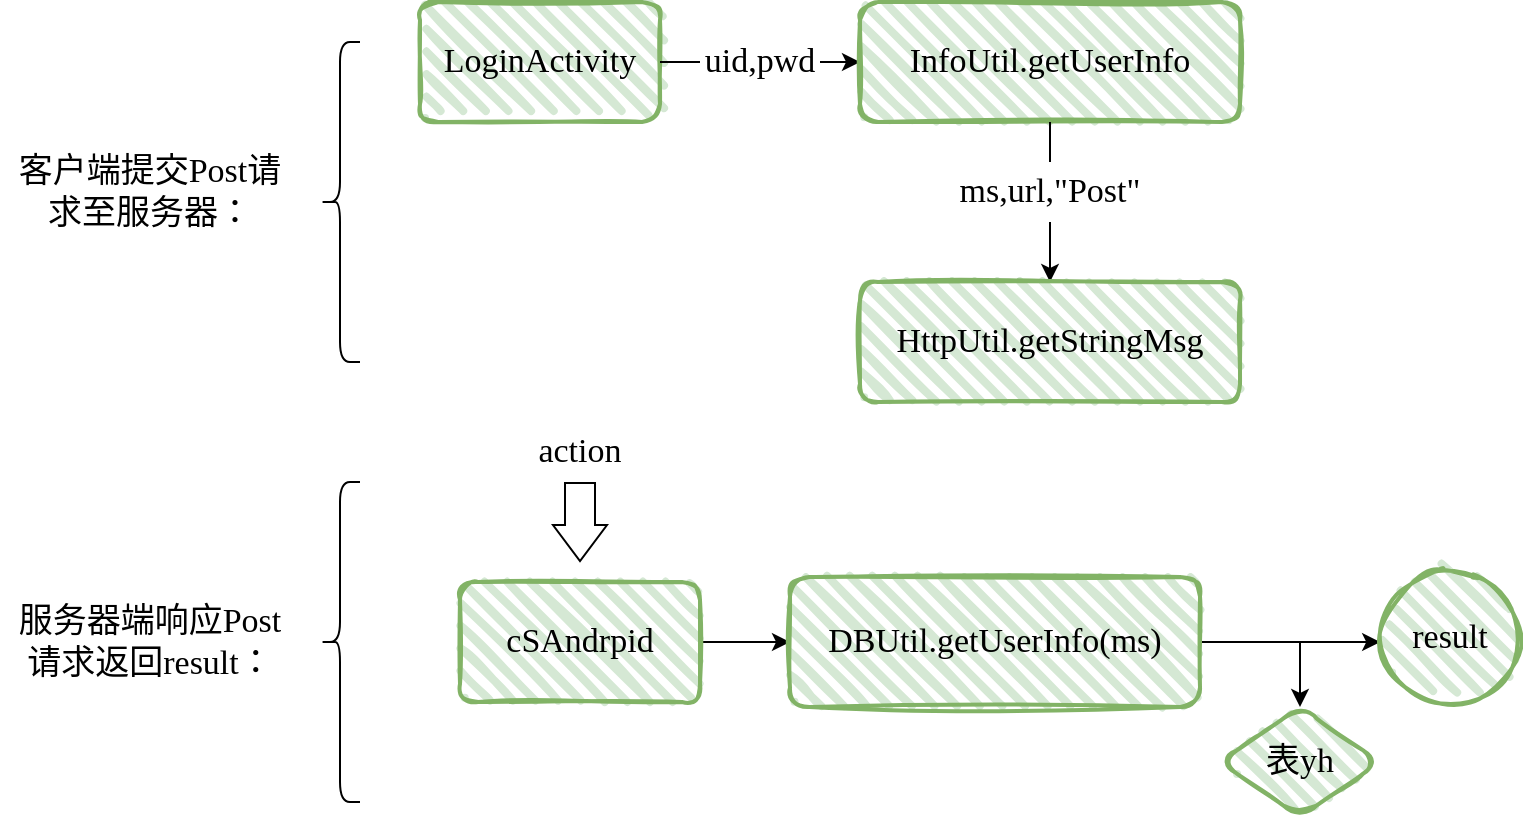 <mxfile version="20.8.3" type="github"><diagram id="WiKYfF8gWWibdsrjbeHl" name="第 1 页"><mxGraphModel dx="794" dy="436" grid="1" gridSize="10" guides="1" tooltips="1" connect="1" arrows="1" fold="1" page="1" pageScale="1" pageWidth="827" pageHeight="1169" math="0" shadow="0"><root><mxCell id="0"/><mxCell id="1" parent="0"/><mxCell id="PpHTgQDaRhprzFECB-Wl-10" value="" style="edgeStyle=orthogonalEdgeStyle;rounded=0;orthogonalLoop=1;jettySize=auto;html=1;fontFamily=Comic Sans MS;fontSize=17;startArrow=none;" edge="1" parent="1" source="PpHTgQDaRhprzFECB-Wl-15" target="PpHTgQDaRhprzFECB-Wl-9"><mxGeometry relative="1" as="geometry"><Array as="points"><mxPoint x="410" y="200"/><mxPoint x="410" y="200"/></Array></mxGeometry></mxCell><mxCell id="PpHTgQDaRhprzFECB-Wl-6" value="LoginActivity" style="rounded=1;whiteSpace=wrap;html=1;strokeWidth=2;fillWeight=4;hachureGap=8;hachureAngle=45;fillColor=#d5e8d4;sketch=1;strokeColor=#82b366;fontFamily=Comic Sans MS;fontSize=17;" vertex="1" parent="1"><mxGeometry x="240" y="170" width="120" height="60" as="geometry"/></mxCell><mxCell id="PpHTgQDaRhprzFECB-Wl-8" value="客户端提交Post请求至服务器：" style="text;html=1;strokeColor=none;fillColor=none;align=center;verticalAlign=middle;whiteSpace=wrap;rounded=0;fontFamily=Comic Sans MS;fontSize=17;" vertex="1" parent="1"><mxGeometry x="30" y="230" width="150" height="70" as="geometry"/></mxCell><mxCell id="PpHTgQDaRhprzFECB-Wl-19" value="" style="edgeStyle=orthogonalEdgeStyle;rounded=0;orthogonalLoop=1;jettySize=auto;html=1;fontFamily=Comic Sans MS;fontSize=17;startArrow=none;" edge="1" parent="1" source="PpHTgQDaRhprzFECB-Wl-21" target="PpHTgQDaRhprzFECB-Wl-18"><mxGeometry relative="1" as="geometry"/></mxCell><mxCell id="PpHTgQDaRhprzFECB-Wl-9" value="InfoUtil.getUserInfo" style="rounded=1;whiteSpace=wrap;html=1;strokeWidth=2;fillWeight=4;hachureGap=8;hachureAngle=45;fillColor=#d5e8d4;sketch=1;strokeColor=#82b366;fontFamily=Comic Sans MS;fontSize=17;" vertex="1" parent="1"><mxGeometry x="460" y="170" width="190" height="60" as="geometry"/></mxCell><mxCell id="PpHTgQDaRhprzFECB-Wl-14" value="" style="edgeStyle=orthogonalEdgeStyle;rounded=0;orthogonalLoop=1;jettySize=auto;html=1;fontFamily=Comic Sans MS;fontSize=17;endArrow=none;" edge="1" parent="1" source="PpHTgQDaRhprzFECB-Wl-6" target="PpHTgQDaRhprzFECB-Wl-15"><mxGeometry relative="1" as="geometry"><mxPoint x="360" y="200" as="sourcePoint"/><mxPoint x="470" y="200" as="targetPoint"/><Array as="points"/></mxGeometry></mxCell><mxCell id="PpHTgQDaRhprzFECB-Wl-15" value="uid,pwd" style="text;html=1;strokeColor=none;fillColor=none;align=center;verticalAlign=middle;whiteSpace=wrap;rounded=0;fontFamily=Comic Sans MS;fontSize=17;" vertex="1" parent="1"><mxGeometry x="380" y="185" width="60" height="30" as="geometry"/></mxCell><mxCell id="PpHTgQDaRhprzFECB-Wl-18" value="HttpUtil.getStringMsg" style="rounded=1;whiteSpace=wrap;html=1;strokeWidth=2;fillWeight=4;hachureGap=8;hachureAngle=45;fillColor=#d5e8d4;sketch=1;strokeColor=#82b366;fontFamily=Comic Sans MS;fontSize=17;" vertex="1" parent="1"><mxGeometry x="460" y="310" width="190" height="60" as="geometry"/></mxCell><mxCell id="PpHTgQDaRhprzFECB-Wl-22" value="" style="edgeStyle=orthogonalEdgeStyle;rounded=0;orthogonalLoop=1;jettySize=auto;html=1;fontFamily=Comic Sans MS;fontSize=17;endArrow=none;" edge="1" parent="1" source="PpHTgQDaRhprzFECB-Wl-9" target="PpHTgQDaRhprzFECB-Wl-21"><mxGeometry relative="1" as="geometry"><mxPoint x="555" y="230" as="sourcePoint"/><mxPoint x="555" y="310" as="targetPoint"/></mxGeometry></mxCell><mxCell id="PpHTgQDaRhprzFECB-Wl-21" value="ms,url,&quot;Post&quot;" style="text;html=1;strokeColor=none;fillColor=none;align=center;verticalAlign=middle;whiteSpace=wrap;rounded=0;fontFamily=Comic Sans MS;fontSize=17;" vertex="1" parent="1"><mxGeometry x="525" y="250" width="60" height="30" as="geometry"/></mxCell><mxCell id="PpHTgQDaRhprzFECB-Wl-23" value="" style="shape=curlyBracket;whiteSpace=wrap;html=1;rounded=1;labelPosition=left;verticalLabelPosition=middle;align=right;verticalAlign=middle;fontFamily=Comic Sans MS;fontSize=17;fillColor=#F3FF87;" vertex="1" parent="1"><mxGeometry x="190" y="190" width="20" height="160" as="geometry"/></mxCell><mxCell id="PpHTgQDaRhprzFECB-Wl-25" value="服务器端响应Post请求返回result：" style="text;html=1;strokeColor=none;fillColor=none;align=center;verticalAlign=middle;whiteSpace=wrap;rounded=0;fontFamily=Comic Sans MS;fontSize=17;" vertex="1" parent="1"><mxGeometry x="30" y="455" width="150" height="70" as="geometry"/></mxCell><mxCell id="PpHTgQDaRhprzFECB-Wl-26" value="" style="shape=curlyBracket;whiteSpace=wrap;html=1;rounded=1;labelPosition=left;verticalLabelPosition=middle;align=right;verticalAlign=middle;fontFamily=Comic Sans MS;fontSize=17;fillColor=#F3FF87;" vertex="1" parent="1"><mxGeometry x="190" y="410" width="20" height="160" as="geometry"/></mxCell><mxCell id="PpHTgQDaRhprzFECB-Wl-31" value="" style="edgeStyle=orthogonalEdgeStyle;rounded=0;orthogonalLoop=1;jettySize=auto;html=1;fontFamily=Comic Sans MS;fontSize=17;" edge="1" parent="1" source="PpHTgQDaRhprzFECB-Wl-27" target="PpHTgQDaRhprzFECB-Wl-30"><mxGeometry relative="1" as="geometry"/></mxCell><mxCell id="PpHTgQDaRhprzFECB-Wl-27" value="cSAndrpid" style="rounded=1;whiteSpace=wrap;html=1;strokeWidth=2;fillWeight=4;hachureGap=8;hachureAngle=45;fillColor=#d5e8d4;sketch=1;strokeColor=#82b366;fontFamily=Comic Sans MS;fontSize=17;" vertex="1" parent="1"><mxGeometry x="260" y="460" width="120" height="60" as="geometry"/></mxCell><mxCell id="PpHTgQDaRhprzFECB-Wl-28" value="" style="shape=flexArrow;endArrow=classic;html=1;rounded=0;fontFamily=Comic Sans MS;fontSize=17;endWidth=11;endSize=5.67;width=15;" edge="1" parent="1"><mxGeometry width="50" height="50" relative="1" as="geometry"><mxPoint x="320" y="410" as="sourcePoint"/><mxPoint x="320" y="450" as="targetPoint"/><Array as="points"/></mxGeometry></mxCell><mxCell id="PpHTgQDaRhprzFECB-Wl-34" value="" style="edgeStyle=orthogonalEdgeStyle;rounded=0;orthogonalLoop=1;jettySize=auto;html=1;fontFamily=Comic Sans MS;fontSize=17;verticalAlign=middle;" edge="1" parent="1" source="PpHTgQDaRhprzFECB-Wl-30" target="PpHTgQDaRhprzFECB-Wl-33"><mxGeometry relative="1" as="geometry"><Array as="points"><mxPoint x="690" y="490"/><mxPoint x="690" y="490"/></Array></mxGeometry></mxCell><mxCell id="PpHTgQDaRhprzFECB-Wl-40" style="edgeStyle=orthogonalEdgeStyle;rounded=0;orthogonalLoop=1;jettySize=auto;html=1;exitX=1;exitY=0.5;exitDx=0;exitDy=0;fontFamily=Comic Sans MS;fontSize=17;entryX=0.5;entryY=0;entryDx=0;entryDy=0;" edge="1" parent="1" source="PpHTgQDaRhprzFECB-Wl-30" target="PpHTgQDaRhprzFECB-Wl-41"><mxGeometry relative="1" as="geometry"><mxPoint x="690" y="540" as="targetPoint"/></mxGeometry></mxCell><mxCell id="PpHTgQDaRhprzFECB-Wl-30" value="DBUtil.getUserInfo(ms)" style="rounded=1;whiteSpace=wrap;html=1;strokeWidth=2;fillWeight=4;hachureGap=8;hachureAngle=45;fillColor=#d5e8d4;sketch=1;strokeColor=#82b366;fontFamily=Comic Sans MS;fontSize=17;" vertex="1" parent="1"><mxGeometry x="425" y="457.5" width="205" height="65" as="geometry"/></mxCell><mxCell id="PpHTgQDaRhprzFECB-Wl-32" value="action" style="text;html=1;strokeColor=none;fillColor=none;align=center;verticalAlign=middle;whiteSpace=wrap;rounded=0;fontFamily=Comic Sans MS;fontSize=17;" vertex="1" parent="1"><mxGeometry x="290" y="380" width="60" height="30" as="geometry"/></mxCell><mxCell id="PpHTgQDaRhprzFECB-Wl-33" value="result" style="ellipse;whiteSpace=wrap;html=1;fontSize=17;fontFamily=Comic Sans MS;fillColor=#d5e8d4;strokeColor=#82b366;rounded=1;strokeWidth=2;fillWeight=4;hachureGap=8;hachureAngle=45;sketch=1;" vertex="1" parent="1"><mxGeometry x="720" y="452.5" width="70" height="70" as="geometry"/></mxCell><mxCell id="PpHTgQDaRhprzFECB-Wl-41" value="表yh" style="rhombus;whiteSpace=wrap;html=1;fontSize=17;fontFamily=Comic Sans MS;fillColor=#d5e8d4;strokeColor=#82b366;rounded=1;strokeWidth=2;fillWeight=4;hachureGap=8;hachureAngle=45;sketch=1;" vertex="1" parent="1"><mxGeometry x="640" y="522.5" width="80" height="55" as="geometry"/></mxCell></root></mxGraphModel></diagram></mxfile>
